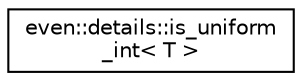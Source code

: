 digraph "Graphical Class Hierarchy"
{
  edge [fontname="Helvetica",fontsize="10",labelfontname="Helvetica",labelfontsize="10"];
  node [fontname="Helvetica",fontsize="10",shape=record];
  rankdir="LR";
  Node0 [label="even::details::is_uniform\l_int\< T \>",height=0.2,width=0.4,color="black", fillcolor="white", style="filled",URL="$structeven_1_1details_1_1is__uniform__int.html",tooltip="True if type T is applicable by a std::uniform_int_distribution. "];
}
